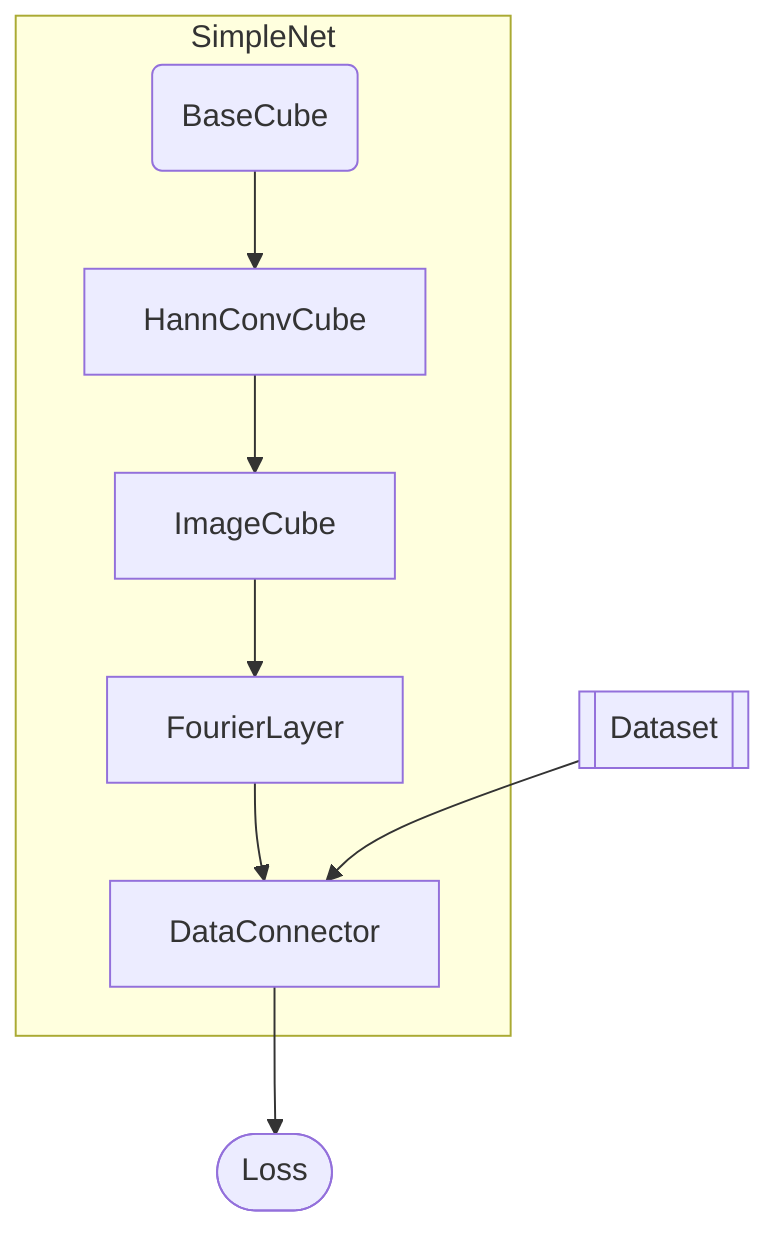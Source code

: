graph TD
    subgraph SimpleNet
    bc(BaseCube) --> HannConvCube
    HannConvCube --> ImageCube 
    ImageCube --> FourierLayer
    FourierLayer --> DataConnector 
    end
    ad[[Dataset]] --> DataConnector 
    DataConnector --> il([Loss])
